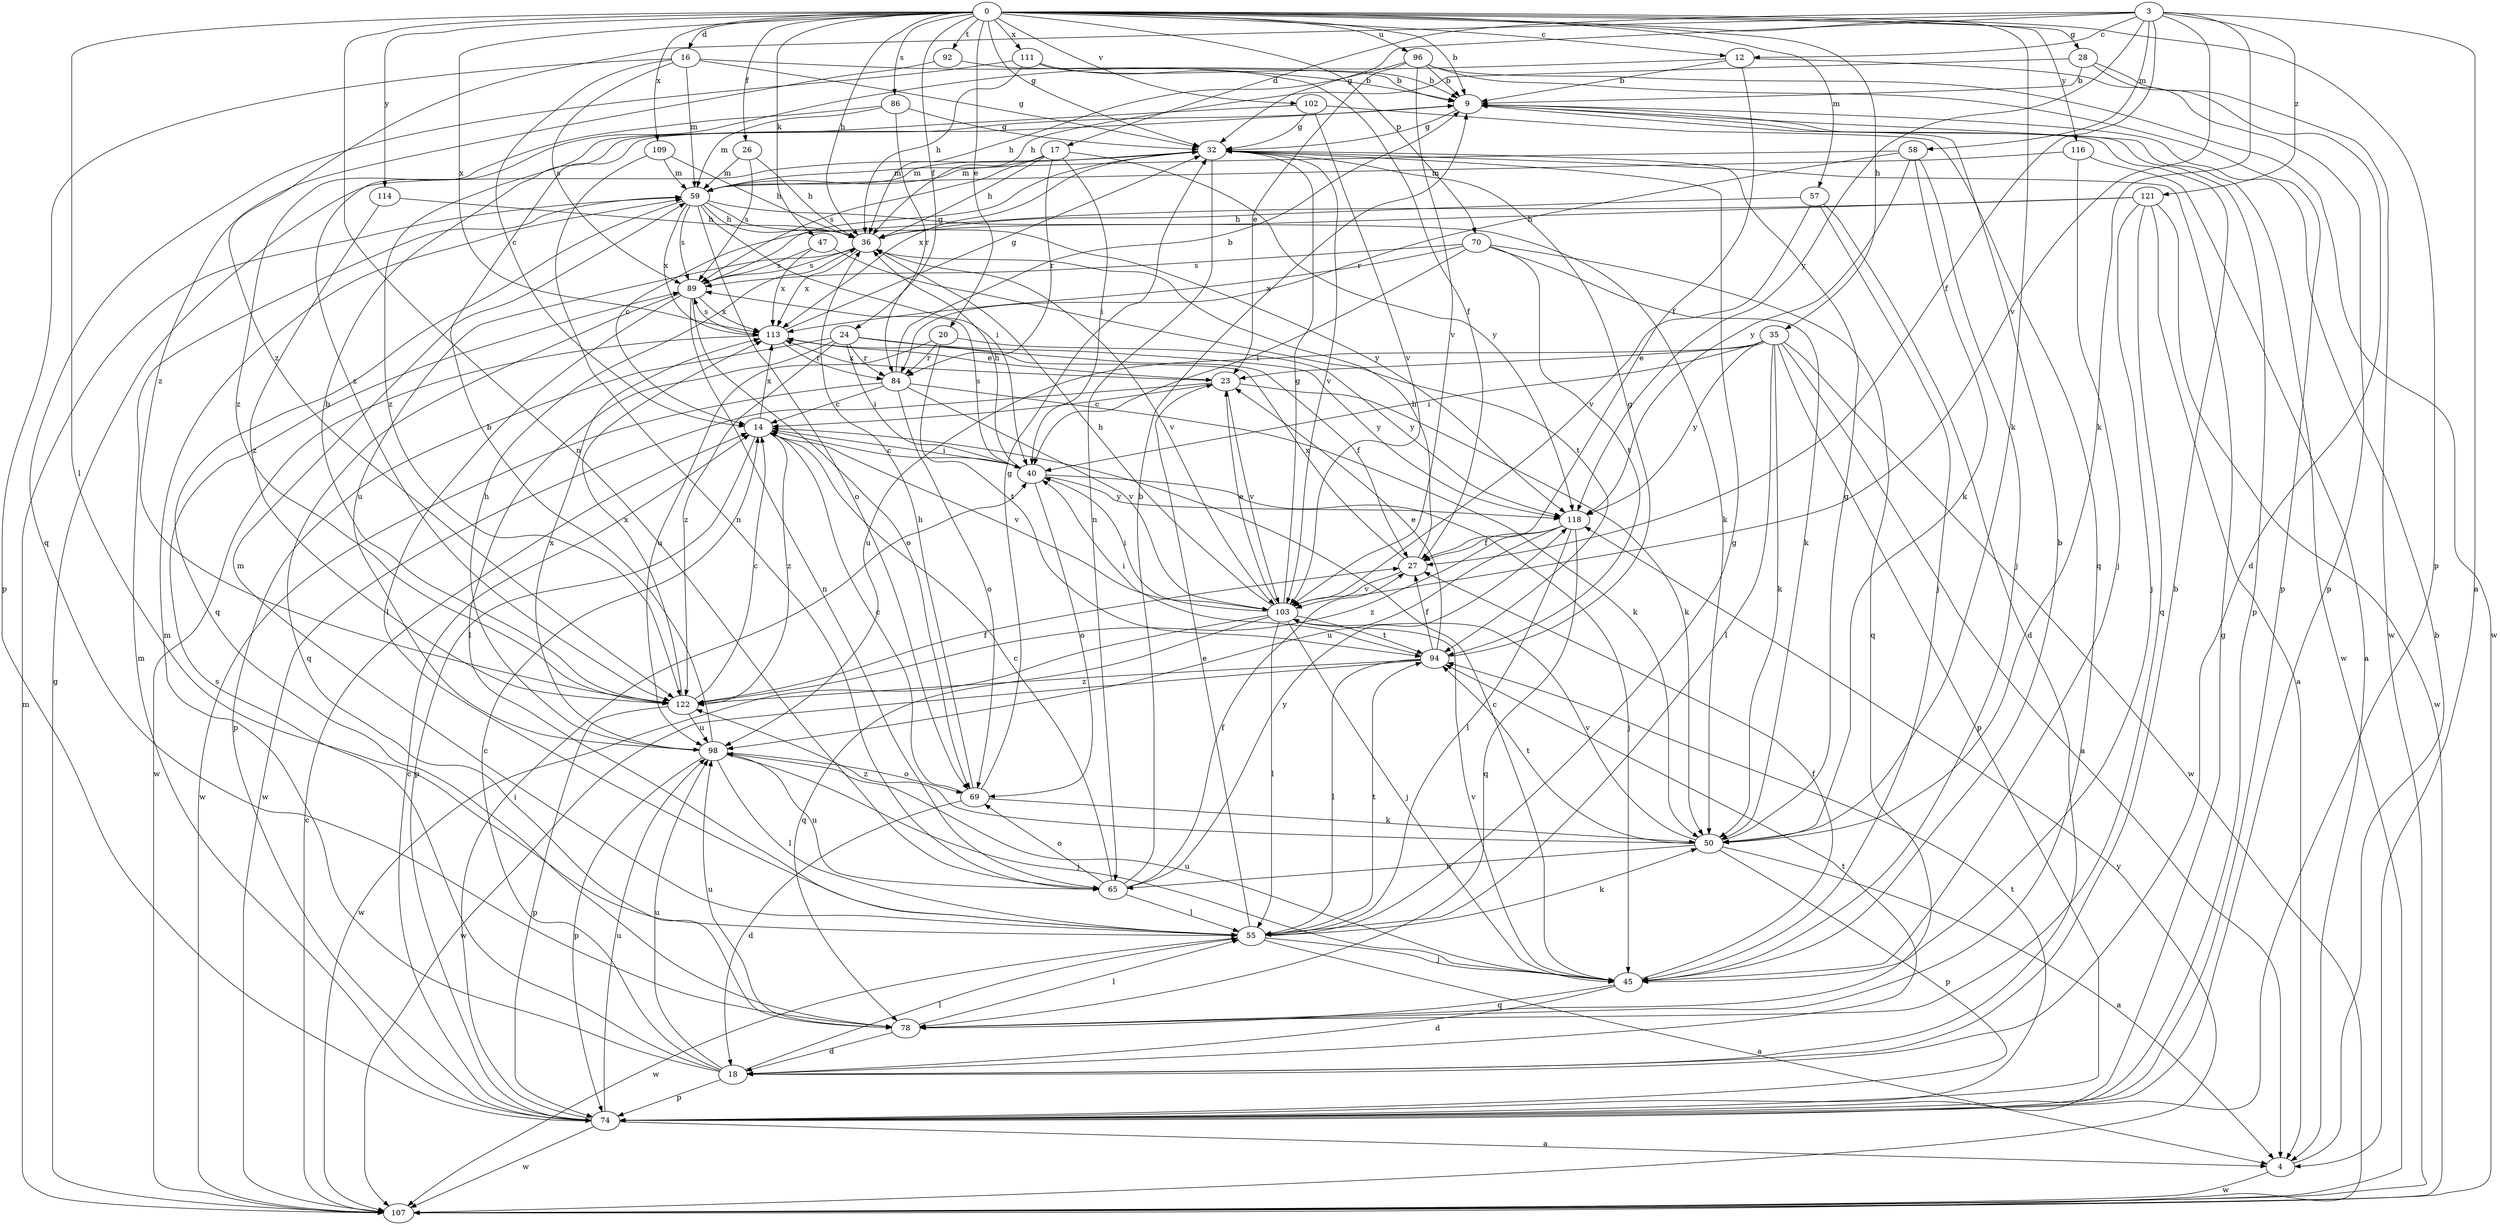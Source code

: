 strict digraph  {
0;
3;
4;
9;
12;
14;
16;
17;
18;
20;
23;
24;
26;
27;
28;
32;
35;
36;
40;
45;
47;
50;
55;
57;
58;
59;
65;
69;
70;
74;
78;
84;
86;
89;
92;
94;
96;
98;
102;
103;
107;
109;
111;
113;
114;
116;
118;
121;
122;
0 -> 9  [label=b];
0 -> 12  [label=c];
0 -> 16  [label=d];
0 -> 20  [label=e];
0 -> 24  [label=f];
0 -> 26  [label=f];
0 -> 28  [label=g];
0 -> 32  [label=g];
0 -> 35  [label=h];
0 -> 36  [label=h];
0 -> 47  [label=k];
0 -> 50  [label=k];
0 -> 55  [label=l];
0 -> 57  [label=m];
0 -> 65  [label=n];
0 -> 70  [label=p];
0 -> 74  [label=p];
0 -> 86  [label=s];
0 -> 92  [label=t];
0 -> 96  [label=u];
0 -> 102  [label=v];
0 -> 109  [label=x];
0 -> 111  [label=x];
0 -> 113  [label=x];
0 -> 114  [label=y];
0 -> 116  [label=y];
3 -> 4  [label=a];
3 -> 12  [label=c];
3 -> 17  [label=d];
3 -> 27  [label=f];
3 -> 32  [label=g];
3 -> 50  [label=k];
3 -> 58  [label=m];
3 -> 103  [label=v];
3 -> 118  [label=y];
3 -> 121  [label=z];
3 -> 122  [label=z];
4 -> 9  [label=b];
4 -> 107  [label=w];
9 -> 32  [label=g];
9 -> 74  [label=p];
9 -> 107  [label=w];
12 -> 9  [label=b];
12 -> 27  [label=f];
12 -> 74  [label=p];
12 -> 122  [label=z];
14 -> 40  [label=i];
14 -> 74  [label=p];
14 -> 103  [label=v];
14 -> 113  [label=x];
14 -> 122  [label=z];
16 -> 9  [label=b];
16 -> 14  [label=c];
16 -> 32  [label=g];
16 -> 59  [label=m];
16 -> 74  [label=p];
16 -> 89  [label=s];
17 -> 36  [label=h];
17 -> 40  [label=i];
17 -> 59  [label=m];
17 -> 84  [label=r];
17 -> 89  [label=s];
17 -> 118  [label=y];
18 -> 9  [label=b];
18 -> 14  [label=c];
18 -> 55  [label=l];
18 -> 59  [label=m];
18 -> 74  [label=p];
18 -> 89  [label=s];
18 -> 94  [label=t];
18 -> 98  [label=u];
20 -> 84  [label=r];
20 -> 94  [label=t];
20 -> 98  [label=u];
20 -> 118  [label=y];
23 -> 14  [label=c];
23 -> 50  [label=k];
23 -> 103  [label=v];
23 -> 107  [label=w];
23 -> 113  [label=x];
24 -> 27  [label=f];
24 -> 40  [label=i];
24 -> 55  [label=l];
24 -> 74  [label=p];
24 -> 84  [label=r];
24 -> 118  [label=y];
24 -> 122  [label=z];
26 -> 36  [label=h];
26 -> 59  [label=m];
26 -> 89  [label=s];
27 -> 36  [label=h];
27 -> 103  [label=v];
27 -> 113  [label=x];
28 -> 9  [label=b];
28 -> 18  [label=d];
28 -> 36  [label=h];
28 -> 107  [label=w];
32 -> 59  [label=m];
32 -> 65  [label=n];
32 -> 103  [label=v];
32 -> 113  [label=x];
35 -> 4  [label=a];
35 -> 23  [label=e];
35 -> 40  [label=i];
35 -> 50  [label=k];
35 -> 55  [label=l];
35 -> 74  [label=p];
35 -> 98  [label=u];
35 -> 107  [label=w];
35 -> 118  [label=y];
36 -> 89  [label=s];
36 -> 98  [label=u];
36 -> 103  [label=v];
36 -> 113  [label=x];
40 -> 14  [label=c];
40 -> 36  [label=h];
40 -> 45  [label=j];
40 -> 69  [label=o];
40 -> 89  [label=s];
40 -> 118  [label=y];
45 -> 9  [label=b];
45 -> 14  [label=c];
45 -> 18  [label=d];
45 -> 27  [label=f];
45 -> 78  [label=q];
45 -> 98  [label=u];
45 -> 103  [label=v];
47 -> 89  [label=s];
47 -> 94  [label=t];
47 -> 113  [label=x];
50 -> 4  [label=a];
50 -> 32  [label=g];
50 -> 65  [label=n];
50 -> 74  [label=p];
50 -> 94  [label=t];
50 -> 103  [label=v];
50 -> 122  [label=z];
55 -> 4  [label=a];
55 -> 23  [label=e];
55 -> 32  [label=g];
55 -> 45  [label=j];
55 -> 50  [label=k];
55 -> 59  [label=m];
55 -> 94  [label=t];
55 -> 107  [label=w];
57 -> 18  [label=d];
57 -> 36  [label=h];
57 -> 45  [label=j];
57 -> 103  [label=v];
58 -> 45  [label=j];
58 -> 50  [label=k];
58 -> 59  [label=m];
58 -> 84  [label=r];
58 -> 118  [label=y];
59 -> 36  [label=h];
59 -> 40  [label=i];
59 -> 50  [label=k];
59 -> 69  [label=o];
59 -> 78  [label=q];
59 -> 89  [label=s];
59 -> 113  [label=x];
59 -> 118  [label=y];
65 -> 9  [label=b];
65 -> 14  [label=c];
65 -> 27  [label=f];
65 -> 55  [label=l];
65 -> 69  [label=o];
65 -> 98  [label=u];
65 -> 118  [label=y];
69 -> 14  [label=c];
69 -> 18  [label=d];
69 -> 32  [label=g];
69 -> 36  [label=h];
69 -> 50  [label=k];
70 -> 40  [label=i];
70 -> 50  [label=k];
70 -> 78  [label=q];
70 -> 89  [label=s];
70 -> 94  [label=t];
70 -> 113  [label=x];
74 -> 4  [label=a];
74 -> 14  [label=c];
74 -> 32  [label=g];
74 -> 40  [label=i];
74 -> 59  [label=m];
74 -> 94  [label=t];
74 -> 98  [label=u];
74 -> 107  [label=w];
78 -> 18  [label=d];
78 -> 55  [label=l];
78 -> 98  [label=u];
84 -> 9  [label=b];
84 -> 14  [label=c];
84 -> 50  [label=k];
84 -> 69  [label=o];
84 -> 103  [label=v];
84 -> 107  [label=w];
86 -> 32  [label=g];
86 -> 59  [label=m];
86 -> 84  [label=r];
86 -> 122  [label=z];
89 -> 32  [label=g];
89 -> 55  [label=l];
89 -> 65  [label=n];
89 -> 69  [label=o];
89 -> 78  [label=q];
89 -> 113  [label=x];
92 -> 9  [label=b];
92 -> 122  [label=z];
94 -> 23  [label=e];
94 -> 27  [label=f];
94 -> 32  [label=g];
94 -> 40  [label=i];
94 -> 55  [label=l];
94 -> 107  [label=w];
94 -> 122  [label=z];
96 -> 9  [label=b];
96 -> 23  [label=e];
96 -> 36  [label=h];
96 -> 74  [label=p];
96 -> 103  [label=v];
96 -> 107  [label=w];
98 -> 9  [label=b];
98 -> 36  [label=h];
98 -> 45  [label=j];
98 -> 55  [label=l];
98 -> 69  [label=o];
98 -> 74  [label=p];
98 -> 113  [label=x];
102 -> 32  [label=g];
102 -> 78  [label=q];
102 -> 103  [label=v];
102 -> 122  [label=z];
103 -> 23  [label=e];
103 -> 32  [label=g];
103 -> 36  [label=h];
103 -> 40  [label=i];
103 -> 45  [label=j];
103 -> 55  [label=l];
103 -> 78  [label=q];
103 -> 94  [label=t];
103 -> 107  [label=w];
107 -> 14  [label=c];
107 -> 32  [label=g];
107 -> 59  [label=m];
107 -> 118  [label=y];
109 -> 36  [label=h];
109 -> 59  [label=m];
109 -> 65  [label=n];
111 -> 9  [label=b];
111 -> 27  [label=f];
111 -> 36  [label=h];
111 -> 78  [label=q];
113 -> 23  [label=e];
113 -> 32  [label=g];
113 -> 84  [label=r];
113 -> 89  [label=s];
113 -> 107  [label=w];
114 -> 36  [label=h];
114 -> 122  [label=z];
116 -> 4  [label=a];
116 -> 45  [label=j];
116 -> 59  [label=m];
118 -> 27  [label=f];
118 -> 55  [label=l];
118 -> 78  [label=q];
118 -> 98  [label=u];
118 -> 122  [label=z];
121 -> 4  [label=a];
121 -> 14  [label=c];
121 -> 36  [label=h];
121 -> 45  [label=j];
121 -> 78  [label=q];
121 -> 107  [label=w];
122 -> 9  [label=b];
122 -> 14  [label=c];
122 -> 27  [label=f];
122 -> 74  [label=p];
122 -> 98  [label=u];
122 -> 113  [label=x];
}
